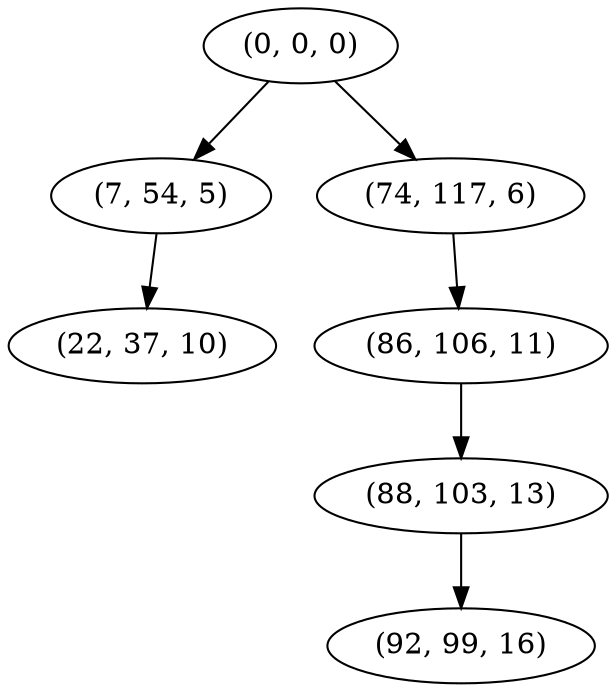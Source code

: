 digraph tree {
    "(0, 0, 0)";
    "(7, 54, 5)";
    "(22, 37, 10)";
    "(74, 117, 6)";
    "(86, 106, 11)";
    "(88, 103, 13)";
    "(92, 99, 16)";
    "(0, 0, 0)" -> "(7, 54, 5)";
    "(0, 0, 0)" -> "(74, 117, 6)";
    "(7, 54, 5)" -> "(22, 37, 10)";
    "(74, 117, 6)" -> "(86, 106, 11)";
    "(86, 106, 11)" -> "(88, 103, 13)";
    "(88, 103, 13)" -> "(92, 99, 16)";
}
